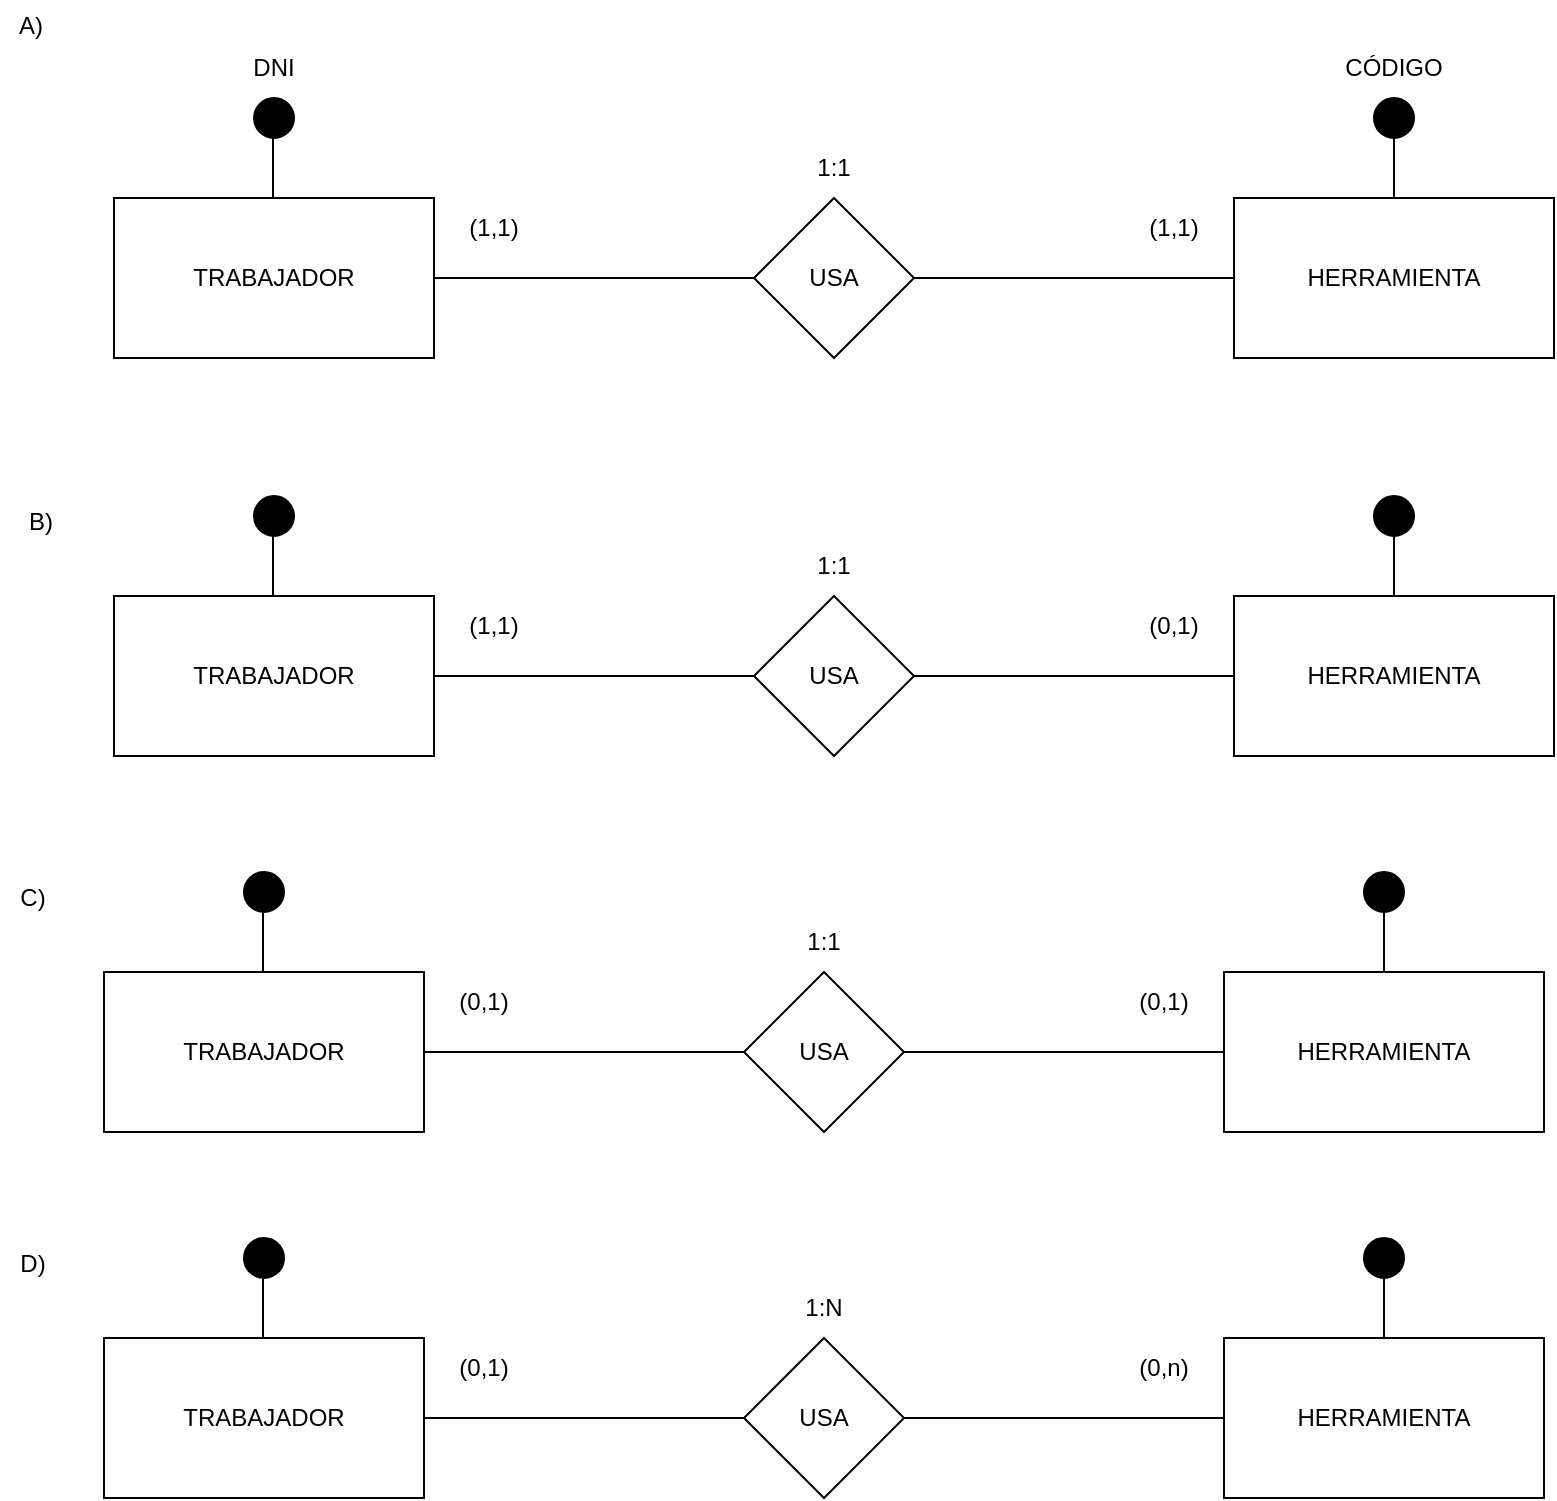 <mxfile version="20.6.0" type="device"><diagram id="dyUzCZFOOkH0ym1f4hNJ" name="Página-1"><mxGraphModel dx="1381" dy="787" grid="0" gridSize="10" guides="1" tooltips="1" connect="1" arrows="1" fold="1" page="0" pageScale="1" pageWidth="1100" pageHeight="850" math="0" shadow="0"><root><mxCell id="0"/><mxCell id="1" parent="0"/><mxCell id="eM1p1bClpl0_GpH2n2xI-1" value="TRABAJADOR" style="rounded=0;whiteSpace=wrap;html=1;" vertex="1" parent="1"><mxGeometry x="120" y="200" width="160" height="80" as="geometry"/></mxCell><mxCell id="eM1p1bClpl0_GpH2n2xI-2" value="HERRAMIENTA" style="rounded=0;whiteSpace=wrap;html=1;" vertex="1" parent="1"><mxGeometry x="680" y="200" width="160" height="80" as="geometry"/></mxCell><mxCell id="eM1p1bClpl0_GpH2n2xI-3" value="USA" style="rhombus;whiteSpace=wrap;html=1;" vertex="1" parent="1"><mxGeometry x="440" y="200" width="80" height="80" as="geometry"/></mxCell><mxCell id="eM1p1bClpl0_GpH2n2xI-4" value="" style="endArrow=none;html=1;rounded=0;exitX=1;exitY=0.5;exitDx=0;exitDy=0;" edge="1" parent="1" source="eM1p1bClpl0_GpH2n2xI-1"><mxGeometry width="50" height="50" relative="1" as="geometry"><mxPoint x="390" y="290" as="sourcePoint"/><mxPoint x="440" y="240" as="targetPoint"/></mxGeometry></mxCell><mxCell id="eM1p1bClpl0_GpH2n2xI-5" value="" style="endArrow=none;html=1;rounded=0;entryX=0;entryY=0.5;entryDx=0;entryDy=0;" edge="1" parent="1" target="eM1p1bClpl0_GpH2n2xI-2"><mxGeometry width="50" height="50" relative="1" as="geometry"><mxPoint x="520" y="240" as="sourcePoint"/><mxPoint x="570" y="190" as="targetPoint"/></mxGeometry></mxCell><mxCell id="eM1p1bClpl0_GpH2n2xI-6" value="" style="endArrow=none;html=1;rounded=0;" edge="1" parent="1"><mxGeometry width="50" height="50" relative="1" as="geometry"><mxPoint x="199.5" y="200" as="sourcePoint"/><mxPoint x="199.5" y="170" as="targetPoint"/></mxGeometry></mxCell><mxCell id="eM1p1bClpl0_GpH2n2xI-7" value="" style="ellipse;whiteSpace=wrap;html=1;aspect=fixed;fillColor=#000000;" vertex="1" parent="1"><mxGeometry x="190" y="150" width="20" height="20" as="geometry"/></mxCell><mxCell id="eM1p1bClpl0_GpH2n2xI-8" value="DNI" style="text;html=1;strokeColor=none;fillColor=none;align=center;verticalAlign=middle;whiteSpace=wrap;rounded=0;" vertex="1" parent="1"><mxGeometry x="170" y="120" width="60" height="30" as="geometry"/></mxCell><mxCell id="eM1p1bClpl0_GpH2n2xI-10" value="CÓDIGO" style="text;html=1;strokeColor=none;fillColor=none;align=center;verticalAlign=middle;whiteSpace=wrap;rounded=0;" vertex="1" parent="1"><mxGeometry x="730" y="120" width="60" height="30" as="geometry"/></mxCell><mxCell id="eM1p1bClpl0_GpH2n2xI-11" value="" style="endArrow=none;html=1;rounded=0;exitX=0.5;exitY=0;exitDx=0;exitDy=0;startArrow=none;" edge="1" parent="1" source="eM1p1bClpl0_GpH2n2xI-9"><mxGeometry width="50" height="50" relative="1" as="geometry"><mxPoint x="710" y="210" as="sourcePoint"/><mxPoint x="760" y="160" as="targetPoint"/></mxGeometry></mxCell><mxCell id="eM1p1bClpl0_GpH2n2xI-9" value="" style="ellipse;whiteSpace=wrap;html=1;aspect=fixed;fillColor=#000000;" vertex="1" parent="1"><mxGeometry x="750" y="150" width="20" height="20" as="geometry"/></mxCell><mxCell id="eM1p1bClpl0_GpH2n2xI-12" value="" style="endArrow=none;html=1;rounded=0;exitX=0.5;exitY=0;exitDx=0;exitDy=0;" edge="1" parent="1" source="eM1p1bClpl0_GpH2n2xI-2" target="eM1p1bClpl0_GpH2n2xI-9"><mxGeometry width="50" height="50" relative="1" as="geometry"><mxPoint x="760" y="200" as="sourcePoint"/><mxPoint x="760" y="160" as="targetPoint"/></mxGeometry></mxCell><mxCell id="eM1p1bClpl0_GpH2n2xI-13" value="(1,1)" style="text;html=1;strokeColor=none;fillColor=none;align=center;verticalAlign=middle;whiteSpace=wrap;rounded=0;" vertex="1" parent="1"><mxGeometry x="620" y="200" width="60" height="30" as="geometry"/></mxCell><mxCell id="eM1p1bClpl0_GpH2n2xI-14" value="(1,1)" style="text;html=1;strokeColor=none;fillColor=none;align=center;verticalAlign=middle;whiteSpace=wrap;rounded=0;" vertex="1" parent="1"><mxGeometry x="280" y="200" width="60" height="30" as="geometry"/></mxCell><mxCell id="eM1p1bClpl0_GpH2n2xI-15" value="1:1" style="text;html=1;strokeColor=none;fillColor=none;align=center;verticalAlign=middle;whiteSpace=wrap;rounded=0;" vertex="1" parent="1"><mxGeometry x="450" y="170" width="60" height="30" as="geometry"/></mxCell><mxCell id="eM1p1bClpl0_GpH2n2xI-16" value="A)" style="text;html=1;align=center;verticalAlign=middle;resizable=0;points=[];autosize=1;strokeColor=none;fillColor=none;" vertex="1" parent="1"><mxGeometry x="63" y="101" width="30" height="26" as="geometry"/></mxCell><mxCell id="eM1p1bClpl0_GpH2n2xI-17" value="B)" style="text;html=1;align=center;verticalAlign=middle;resizable=0;points=[];autosize=1;strokeColor=none;fillColor=none;" vertex="1" parent="1"><mxGeometry x="68" y="349" width="30" height="26" as="geometry"/></mxCell><mxCell id="eM1p1bClpl0_GpH2n2xI-18" value="TRABAJADOR" style="rounded=0;whiteSpace=wrap;html=1;" vertex="1" parent="1"><mxGeometry x="120" y="399" width="160" height="80" as="geometry"/></mxCell><mxCell id="eM1p1bClpl0_GpH2n2xI-19" value="HERRAMIENTA" style="rounded=0;whiteSpace=wrap;html=1;" vertex="1" parent="1"><mxGeometry x="680" y="399" width="160" height="80" as="geometry"/></mxCell><mxCell id="eM1p1bClpl0_GpH2n2xI-20" value="USA" style="rhombus;whiteSpace=wrap;html=1;" vertex="1" parent="1"><mxGeometry x="440" y="399" width="80" height="80" as="geometry"/></mxCell><mxCell id="eM1p1bClpl0_GpH2n2xI-21" value="" style="endArrow=none;html=1;rounded=0;exitX=1;exitY=0.5;exitDx=0;exitDy=0;" edge="1" parent="1" source="eM1p1bClpl0_GpH2n2xI-18"><mxGeometry width="50" height="50" relative="1" as="geometry"><mxPoint x="390" y="489" as="sourcePoint"/><mxPoint x="440" y="439" as="targetPoint"/></mxGeometry></mxCell><mxCell id="eM1p1bClpl0_GpH2n2xI-22" value="" style="endArrow=none;html=1;rounded=0;entryX=0;entryY=0.5;entryDx=0;entryDy=0;" edge="1" parent="1" target="eM1p1bClpl0_GpH2n2xI-19"><mxGeometry width="50" height="50" relative="1" as="geometry"><mxPoint x="520" y="439" as="sourcePoint"/><mxPoint x="570" y="389" as="targetPoint"/></mxGeometry></mxCell><mxCell id="eM1p1bClpl0_GpH2n2xI-23" value="" style="endArrow=none;html=1;rounded=0;" edge="1" parent="1"><mxGeometry width="50" height="50" relative="1" as="geometry"><mxPoint x="199.5" y="399" as="sourcePoint"/><mxPoint x="199.5" y="369" as="targetPoint"/></mxGeometry></mxCell><mxCell id="eM1p1bClpl0_GpH2n2xI-24" value="" style="ellipse;whiteSpace=wrap;html=1;aspect=fixed;fillColor=#000000;" vertex="1" parent="1"><mxGeometry x="190" y="349" width="20" height="20" as="geometry"/></mxCell><mxCell id="eM1p1bClpl0_GpH2n2xI-25" value="" style="endArrow=none;html=1;rounded=0;exitX=0.5;exitY=0;exitDx=0;exitDy=0;startArrow=none;" edge="1" parent="1" source="eM1p1bClpl0_GpH2n2xI-26"><mxGeometry width="50" height="50" relative="1" as="geometry"><mxPoint x="710" y="409" as="sourcePoint"/><mxPoint x="760" y="359" as="targetPoint"/></mxGeometry></mxCell><mxCell id="eM1p1bClpl0_GpH2n2xI-26" value="" style="ellipse;whiteSpace=wrap;html=1;aspect=fixed;fillColor=#000000;" vertex="1" parent="1"><mxGeometry x="750" y="349" width="20" height="20" as="geometry"/></mxCell><mxCell id="eM1p1bClpl0_GpH2n2xI-27" value="" style="endArrow=none;html=1;rounded=0;exitX=0.5;exitY=0;exitDx=0;exitDy=0;" edge="1" parent="1" source="eM1p1bClpl0_GpH2n2xI-19" target="eM1p1bClpl0_GpH2n2xI-26"><mxGeometry width="50" height="50" relative="1" as="geometry"><mxPoint x="760" y="399" as="sourcePoint"/><mxPoint x="760" y="359" as="targetPoint"/></mxGeometry></mxCell><mxCell id="eM1p1bClpl0_GpH2n2xI-28" value="(0,1)" style="text;html=1;strokeColor=none;fillColor=none;align=center;verticalAlign=middle;whiteSpace=wrap;rounded=0;" vertex="1" parent="1"><mxGeometry x="620" y="399" width="60" height="30" as="geometry"/></mxCell><mxCell id="eM1p1bClpl0_GpH2n2xI-29" value="(1,1)" style="text;html=1;strokeColor=none;fillColor=none;align=center;verticalAlign=middle;whiteSpace=wrap;rounded=0;" vertex="1" parent="1"><mxGeometry x="280" y="399" width="60" height="30" as="geometry"/></mxCell><mxCell id="eM1p1bClpl0_GpH2n2xI-30" value="1:1" style="text;html=1;strokeColor=none;fillColor=none;align=center;verticalAlign=middle;whiteSpace=wrap;rounded=0;" vertex="1" parent="1"><mxGeometry x="450" y="369" width="60" height="30" as="geometry"/></mxCell><mxCell id="eM1p1bClpl0_GpH2n2xI-31" value="C)" style="text;html=1;align=center;verticalAlign=middle;resizable=0;points=[];autosize=1;strokeColor=none;fillColor=none;" vertex="1" parent="1"><mxGeometry x="63" y="537" width="31" height="26" as="geometry"/></mxCell><mxCell id="eM1p1bClpl0_GpH2n2xI-32" value="TRABAJADOR" style="rounded=0;whiteSpace=wrap;html=1;" vertex="1" parent="1"><mxGeometry x="115" y="587" width="160" height="80" as="geometry"/></mxCell><mxCell id="eM1p1bClpl0_GpH2n2xI-33" value="HERRAMIENTA" style="rounded=0;whiteSpace=wrap;html=1;" vertex="1" parent="1"><mxGeometry x="675" y="587" width="160" height="80" as="geometry"/></mxCell><mxCell id="eM1p1bClpl0_GpH2n2xI-34" value="USA" style="rhombus;whiteSpace=wrap;html=1;" vertex="1" parent="1"><mxGeometry x="435" y="587" width="80" height="80" as="geometry"/></mxCell><mxCell id="eM1p1bClpl0_GpH2n2xI-35" value="" style="endArrow=none;html=1;rounded=0;exitX=1;exitY=0.5;exitDx=0;exitDy=0;" edge="1" parent="1" source="eM1p1bClpl0_GpH2n2xI-32"><mxGeometry width="50" height="50" relative="1" as="geometry"><mxPoint x="385" y="677" as="sourcePoint"/><mxPoint x="435" y="627" as="targetPoint"/></mxGeometry></mxCell><mxCell id="eM1p1bClpl0_GpH2n2xI-36" value="" style="endArrow=none;html=1;rounded=0;entryX=0;entryY=0.5;entryDx=0;entryDy=0;" edge="1" parent="1" target="eM1p1bClpl0_GpH2n2xI-33"><mxGeometry width="50" height="50" relative="1" as="geometry"><mxPoint x="515" y="627" as="sourcePoint"/><mxPoint x="565" y="577" as="targetPoint"/></mxGeometry></mxCell><mxCell id="eM1p1bClpl0_GpH2n2xI-37" value="" style="endArrow=none;html=1;rounded=0;" edge="1" parent="1"><mxGeometry width="50" height="50" relative="1" as="geometry"><mxPoint x="194.5" y="587" as="sourcePoint"/><mxPoint x="194.5" y="557" as="targetPoint"/></mxGeometry></mxCell><mxCell id="eM1p1bClpl0_GpH2n2xI-38" value="" style="ellipse;whiteSpace=wrap;html=1;aspect=fixed;fillColor=#000000;" vertex="1" parent="1"><mxGeometry x="185" y="537" width="20" height="20" as="geometry"/></mxCell><mxCell id="eM1p1bClpl0_GpH2n2xI-39" value="" style="endArrow=none;html=1;rounded=0;exitX=0.5;exitY=0;exitDx=0;exitDy=0;startArrow=none;" edge="1" parent="1" source="eM1p1bClpl0_GpH2n2xI-40"><mxGeometry width="50" height="50" relative="1" as="geometry"><mxPoint x="705" y="597" as="sourcePoint"/><mxPoint x="755" y="547" as="targetPoint"/></mxGeometry></mxCell><mxCell id="eM1p1bClpl0_GpH2n2xI-40" value="" style="ellipse;whiteSpace=wrap;html=1;aspect=fixed;fillColor=#000000;" vertex="1" parent="1"><mxGeometry x="745" y="537" width="20" height="20" as="geometry"/></mxCell><mxCell id="eM1p1bClpl0_GpH2n2xI-41" value="" style="endArrow=none;html=1;rounded=0;exitX=0.5;exitY=0;exitDx=0;exitDy=0;" edge="1" parent="1" source="eM1p1bClpl0_GpH2n2xI-33" target="eM1p1bClpl0_GpH2n2xI-40"><mxGeometry width="50" height="50" relative="1" as="geometry"><mxPoint x="755" y="587" as="sourcePoint"/><mxPoint x="755" y="547" as="targetPoint"/></mxGeometry></mxCell><mxCell id="eM1p1bClpl0_GpH2n2xI-42" value="(0,1)" style="text;html=1;strokeColor=none;fillColor=none;align=center;verticalAlign=middle;whiteSpace=wrap;rounded=0;" vertex="1" parent="1"><mxGeometry x="615" y="587" width="60" height="30" as="geometry"/></mxCell><mxCell id="eM1p1bClpl0_GpH2n2xI-43" value="(0,1)" style="text;html=1;strokeColor=none;fillColor=none;align=center;verticalAlign=middle;whiteSpace=wrap;rounded=0;" vertex="1" parent="1"><mxGeometry x="275" y="587" width="60" height="30" as="geometry"/></mxCell><mxCell id="eM1p1bClpl0_GpH2n2xI-44" value="1:1" style="text;html=1;strokeColor=none;fillColor=none;align=center;verticalAlign=middle;whiteSpace=wrap;rounded=0;" vertex="1" parent="1"><mxGeometry x="445" y="557" width="60" height="30" as="geometry"/></mxCell><mxCell id="eM1p1bClpl0_GpH2n2xI-45" value="D)" style="text;html=1;align=center;verticalAlign=middle;resizable=0;points=[];autosize=1;strokeColor=none;fillColor=none;" vertex="1" parent="1"><mxGeometry x="63" y="720" width="31" height="26" as="geometry"/></mxCell><mxCell id="eM1p1bClpl0_GpH2n2xI-46" value="TRABAJADOR" style="rounded=0;whiteSpace=wrap;html=1;" vertex="1" parent="1"><mxGeometry x="115" y="770" width="160" height="80" as="geometry"/></mxCell><mxCell id="eM1p1bClpl0_GpH2n2xI-47" value="HERRAMIENTA" style="rounded=0;whiteSpace=wrap;html=1;" vertex="1" parent="1"><mxGeometry x="675" y="770" width="160" height="80" as="geometry"/></mxCell><mxCell id="eM1p1bClpl0_GpH2n2xI-48" value="USA" style="rhombus;whiteSpace=wrap;html=1;" vertex="1" parent="1"><mxGeometry x="435" y="770" width="80" height="80" as="geometry"/></mxCell><mxCell id="eM1p1bClpl0_GpH2n2xI-49" value="" style="endArrow=none;html=1;rounded=0;exitX=1;exitY=0.5;exitDx=0;exitDy=0;" edge="1" parent="1" source="eM1p1bClpl0_GpH2n2xI-46"><mxGeometry width="50" height="50" relative="1" as="geometry"><mxPoint x="385" y="860" as="sourcePoint"/><mxPoint x="435" y="810" as="targetPoint"/></mxGeometry></mxCell><mxCell id="eM1p1bClpl0_GpH2n2xI-50" value="" style="endArrow=none;html=1;rounded=0;entryX=0;entryY=0.5;entryDx=0;entryDy=0;" edge="1" parent="1" target="eM1p1bClpl0_GpH2n2xI-47"><mxGeometry width="50" height="50" relative="1" as="geometry"><mxPoint x="515" y="810" as="sourcePoint"/><mxPoint x="565" y="760" as="targetPoint"/></mxGeometry></mxCell><mxCell id="eM1p1bClpl0_GpH2n2xI-51" value="" style="endArrow=none;html=1;rounded=0;" edge="1" parent="1"><mxGeometry width="50" height="50" relative="1" as="geometry"><mxPoint x="194.5" y="770" as="sourcePoint"/><mxPoint x="194.5" y="740" as="targetPoint"/></mxGeometry></mxCell><mxCell id="eM1p1bClpl0_GpH2n2xI-52" value="" style="ellipse;whiteSpace=wrap;html=1;aspect=fixed;fillColor=#000000;" vertex="1" parent="1"><mxGeometry x="185" y="720" width="20" height="20" as="geometry"/></mxCell><mxCell id="eM1p1bClpl0_GpH2n2xI-53" value="" style="endArrow=none;html=1;rounded=0;exitX=0.5;exitY=0;exitDx=0;exitDy=0;startArrow=none;" edge="1" parent="1" source="eM1p1bClpl0_GpH2n2xI-54"><mxGeometry width="50" height="50" relative="1" as="geometry"><mxPoint x="705" y="780" as="sourcePoint"/><mxPoint x="755" y="730" as="targetPoint"/></mxGeometry></mxCell><mxCell id="eM1p1bClpl0_GpH2n2xI-54" value="" style="ellipse;whiteSpace=wrap;html=1;aspect=fixed;fillColor=#000000;" vertex="1" parent="1"><mxGeometry x="745" y="720" width="20" height="20" as="geometry"/></mxCell><mxCell id="eM1p1bClpl0_GpH2n2xI-55" value="" style="endArrow=none;html=1;rounded=0;exitX=0.5;exitY=0;exitDx=0;exitDy=0;" edge="1" parent="1" source="eM1p1bClpl0_GpH2n2xI-47" target="eM1p1bClpl0_GpH2n2xI-54"><mxGeometry width="50" height="50" relative="1" as="geometry"><mxPoint x="755" y="770" as="sourcePoint"/><mxPoint x="755" y="730" as="targetPoint"/></mxGeometry></mxCell><mxCell id="eM1p1bClpl0_GpH2n2xI-56" value="(0,n)" style="text;html=1;strokeColor=none;fillColor=none;align=center;verticalAlign=middle;whiteSpace=wrap;rounded=0;" vertex="1" parent="1"><mxGeometry x="615" y="770" width="60" height="30" as="geometry"/></mxCell><mxCell id="eM1p1bClpl0_GpH2n2xI-57" value="(0,1)" style="text;html=1;strokeColor=none;fillColor=none;align=center;verticalAlign=middle;whiteSpace=wrap;rounded=0;" vertex="1" parent="1"><mxGeometry x="275" y="770" width="60" height="30" as="geometry"/></mxCell><mxCell id="eM1p1bClpl0_GpH2n2xI-58" value="1:N" style="text;html=1;strokeColor=none;fillColor=none;align=center;verticalAlign=middle;whiteSpace=wrap;rounded=0;" vertex="1" parent="1"><mxGeometry x="445" y="740" width="60" height="30" as="geometry"/></mxCell></root></mxGraphModel></diagram></mxfile>